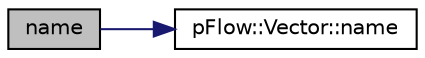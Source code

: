 digraph "name"
{
 // LATEX_PDF_SIZE
  edge [fontname="Helvetica",fontsize="10",labelfontname="Helvetica",labelfontsize="10"];
  node [fontname="Helvetica",fontsize="10",shape=record];
  rankdir="LR";
  Node1 [label="name",height=0.2,width=0.4,color="black", fillcolor="grey75", style="filled", fontcolor="black",tooltip="Name of the vector."];
  Node1 -> Node2 [color="midnightblue",fontsize="10",style="solid",fontname="Helvetica"];
  Node2 [label="pFlow::Vector::name",height=0.2,width=0.4,color="black", fillcolor="white", style="filled",URL="$classpFlow_1_1Vector.html#acc80e00a8ac919288fb55bd14cc88bf6",tooltip="Name of the vector."];
}
